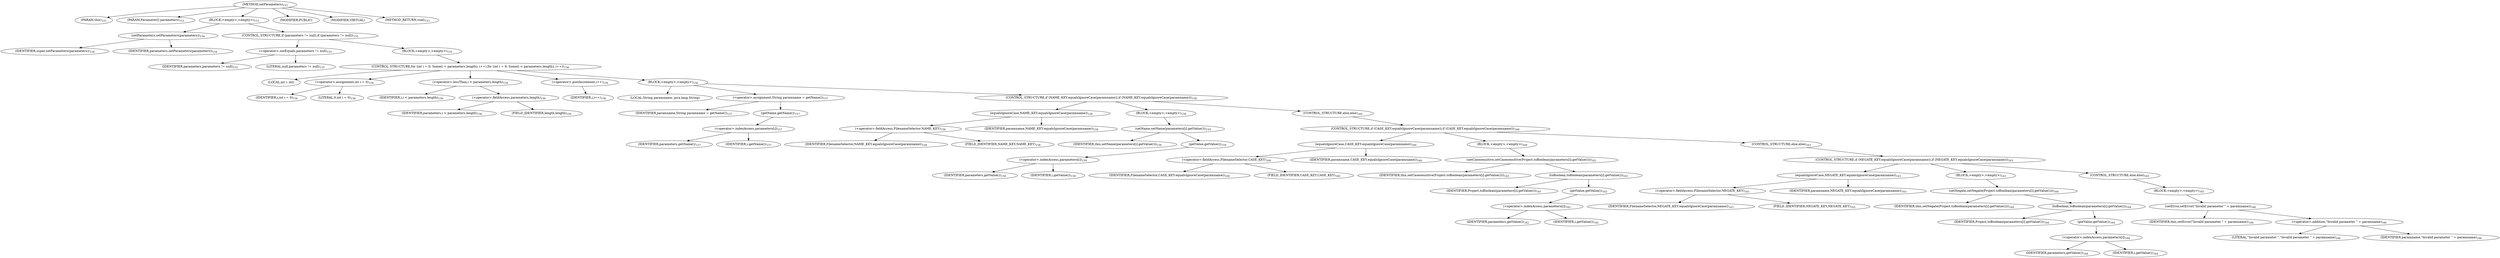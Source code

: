 digraph "setParameters" {  
"172" [label = <(METHOD,setParameters)<SUB>153</SUB>> ]
"12" [label = <(PARAM,this)<SUB>153</SUB>> ]
"173" [label = <(PARAM,Parameter[] parameters)<SUB>153</SUB>> ]
"174" [label = <(BLOCK,&lt;empty&gt;,&lt;empty&gt;)<SUB>153</SUB>> ]
"175" [label = <(setParameters,setParameters(parameters))<SUB>154</SUB>> ]
"176" [label = <(IDENTIFIER,super,setParameters(parameters))<SUB>154</SUB>> ]
"177" [label = <(IDENTIFIER,parameters,setParameters(parameters))<SUB>154</SUB>> ]
"178" [label = <(CONTROL_STRUCTURE,if (parameters != null),if (parameters != null))<SUB>155</SUB>> ]
"179" [label = <(&lt;operator&gt;.notEquals,parameters != null)<SUB>155</SUB>> ]
"180" [label = <(IDENTIFIER,parameters,parameters != null)<SUB>155</SUB>> ]
"181" [label = <(LITERAL,null,parameters != null)<SUB>155</SUB>> ]
"182" [label = <(BLOCK,&lt;empty&gt;,&lt;empty&gt;)<SUB>155</SUB>> ]
"183" [label = <(CONTROL_STRUCTURE,for (int i = 0; Some(i &lt; parameters.length); i++),for (int i = 0; Some(i &lt; parameters.length); i++))<SUB>156</SUB>> ]
"184" [label = <(LOCAL,int i: int)> ]
"185" [label = <(&lt;operator&gt;.assignment,int i = 0)<SUB>156</SUB>> ]
"186" [label = <(IDENTIFIER,i,int i = 0)<SUB>156</SUB>> ]
"187" [label = <(LITERAL,0,int i = 0)<SUB>156</SUB>> ]
"188" [label = <(&lt;operator&gt;.lessThan,i &lt; parameters.length)<SUB>156</SUB>> ]
"189" [label = <(IDENTIFIER,i,i &lt; parameters.length)<SUB>156</SUB>> ]
"190" [label = <(&lt;operator&gt;.fieldAccess,parameters.length)<SUB>156</SUB>> ]
"191" [label = <(IDENTIFIER,parameters,i &lt; parameters.length)<SUB>156</SUB>> ]
"192" [label = <(FIELD_IDENTIFIER,length,length)<SUB>156</SUB>> ]
"193" [label = <(&lt;operator&gt;.postIncrement,i++)<SUB>156</SUB>> ]
"194" [label = <(IDENTIFIER,i,i++)<SUB>156</SUB>> ]
"195" [label = <(BLOCK,&lt;empty&gt;,&lt;empty&gt;)<SUB>156</SUB>> ]
"196" [label = <(LOCAL,String paramname: java.lang.String)> ]
"197" [label = <(&lt;operator&gt;.assignment,String paramname = getName())<SUB>157</SUB>> ]
"198" [label = <(IDENTIFIER,paramname,String paramname = getName())<SUB>157</SUB>> ]
"199" [label = <(getName,getName())<SUB>157</SUB>> ]
"200" [label = <(&lt;operator&gt;.indexAccess,parameters[i])<SUB>157</SUB>> ]
"201" [label = <(IDENTIFIER,parameters,getName())<SUB>157</SUB>> ]
"202" [label = <(IDENTIFIER,i,getName())<SUB>157</SUB>> ]
"203" [label = <(CONTROL_STRUCTURE,if (NAME_KEY.equalsIgnoreCase(paramname)),if (NAME_KEY.equalsIgnoreCase(paramname)))<SUB>158</SUB>> ]
"204" [label = <(equalsIgnoreCase,NAME_KEY.equalsIgnoreCase(paramname))<SUB>158</SUB>> ]
"205" [label = <(&lt;operator&gt;.fieldAccess,FilenameSelector.NAME_KEY)<SUB>158</SUB>> ]
"206" [label = <(IDENTIFIER,FilenameSelector,NAME_KEY.equalsIgnoreCase(paramname))<SUB>158</SUB>> ]
"207" [label = <(FIELD_IDENTIFIER,NAME_KEY,NAME_KEY)<SUB>158</SUB>> ]
"208" [label = <(IDENTIFIER,paramname,NAME_KEY.equalsIgnoreCase(paramname))<SUB>158</SUB>> ]
"209" [label = <(BLOCK,&lt;empty&gt;,&lt;empty&gt;)<SUB>158</SUB>> ]
"210" [label = <(setName,setName(parameters[i].getValue()))<SUB>159</SUB>> ]
"11" [label = <(IDENTIFIER,this,setName(parameters[i].getValue()))<SUB>159</SUB>> ]
"211" [label = <(getValue,getValue())<SUB>159</SUB>> ]
"212" [label = <(&lt;operator&gt;.indexAccess,parameters[i])<SUB>159</SUB>> ]
"213" [label = <(IDENTIFIER,parameters,getValue())<SUB>159</SUB>> ]
"214" [label = <(IDENTIFIER,i,getValue())<SUB>159</SUB>> ]
"215" [label = <(CONTROL_STRUCTURE,else,else)<SUB>160</SUB>> ]
"216" [label = <(CONTROL_STRUCTURE,if (CASE_KEY.equalsIgnoreCase(paramname)),if (CASE_KEY.equalsIgnoreCase(paramname)))<SUB>160</SUB>> ]
"217" [label = <(equalsIgnoreCase,CASE_KEY.equalsIgnoreCase(paramname))<SUB>160</SUB>> ]
"218" [label = <(&lt;operator&gt;.fieldAccess,FilenameSelector.CASE_KEY)<SUB>160</SUB>> ]
"219" [label = <(IDENTIFIER,FilenameSelector,CASE_KEY.equalsIgnoreCase(paramname))<SUB>160</SUB>> ]
"220" [label = <(FIELD_IDENTIFIER,CASE_KEY,CASE_KEY)<SUB>160</SUB>> ]
"221" [label = <(IDENTIFIER,paramname,CASE_KEY.equalsIgnoreCase(paramname))<SUB>160</SUB>> ]
"222" [label = <(BLOCK,&lt;empty&gt;,&lt;empty&gt;)<SUB>160</SUB>> ]
"223" [label = <(setCasesensitive,setCasesensitive(Project.toBoolean(parameters[i].getValue())))<SUB>161</SUB>> ]
"13" [label = <(IDENTIFIER,this,setCasesensitive(Project.toBoolean(parameters[i].getValue())))<SUB>161</SUB>> ]
"224" [label = <(toBoolean,toBoolean(parameters[i].getValue()))<SUB>161</SUB>> ]
"225" [label = <(IDENTIFIER,Project,toBoolean(parameters[i].getValue()))<SUB>161</SUB>> ]
"226" [label = <(getValue,getValue())<SUB>162</SUB>> ]
"227" [label = <(&lt;operator&gt;.indexAccess,parameters[i])<SUB>162</SUB>> ]
"228" [label = <(IDENTIFIER,parameters,getValue())<SUB>162</SUB>> ]
"229" [label = <(IDENTIFIER,i,getValue())<SUB>162</SUB>> ]
"230" [label = <(CONTROL_STRUCTURE,else,else)<SUB>163</SUB>> ]
"231" [label = <(CONTROL_STRUCTURE,if (NEGATE_KEY.equalsIgnoreCase(paramname)),if (NEGATE_KEY.equalsIgnoreCase(paramname)))<SUB>163</SUB>> ]
"232" [label = <(equalsIgnoreCase,NEGATE_KEY.equalsIgnoreCase(paramname))<SUB>163</SUB>> ]
"233" [label = <(&lt;operator&gt;.fieldAccess,FilenameSelector.NEGATE_KEY)<SUB>163</SUB>> ]
"234" [label = <(IDENTIFIER,FilenameSelector,NEGATE_KEY.equalsIgnoreCase(paramname))<SUB>163</SUB>> ]
"235" [label = <(FIELD_IDENTIFIER,NEGATE_KEY,NEGATE_KEY)<SUB>163</SUB>> ]
"236" [label = <(IDENTIFIER,paramname,NEGATE_KEY.equalsIgnoreCase(paramname))<SUB>163</SUB>> ]
"237" [label = <(BLOCK,&lt;empty&gt;,&lt;empty&gt;)<SUB>163</SUB>> ]
"238" [label = <(setNegate,setNegate(Project.toBoolean(parameters[i].getValue())))<SUB>164</SUB>> ]
"14" [label = <(IDENTIFIER,this,setNegate(Project.toBoolean(parameters[i].getValue())))<SUB>164</SUB>> ]
"239" [label = <(toBoolean,toBoolean(parameters[i].getValue()))<SUB>164</SUB>> ]
"240" [label = <(IDENTIFIER,Project,toBoolean(parameters[i].getValue()))<SUB>164</SUB>> ]
"241" [label = <(getValue,getValue())<SUB>164</SUB>> ]
"242" [label = <(&lt;operator&gt;.indexAccess,parameters[i])<SUB>164</SUB>> ]
"243" [label = <(IDENTIFIER,parameters,getValue())<SUB>164</SUB>> ]
"244" [label = <(IDENTIFIER,i,getValue())<SUB>164</SUB>> ]
"245" [label = <(CONTROL_STRUCTURE,else,else)<SUB>165</SUB>> ]
"246" [label = <(BLOCK,&lt;empty&gt;,&lt;empty&gt;)<SUB>165</SUB>> ]
"247" [label = <(setError,setError(&quot;Invalid parameter &quot; + paramname))<SUB>166</SUB>> ]
"15" [label = <(IDENTIFIER,this,setError(&quot;Invalid parameter &quot; + paramname))<SUB>166</SUB>> ]
"248" [label = <(&lt;operator&gt;.addition,&quot;Invalid parameter &quot; + paramname)<SUB>166</SUB>> ]
"249" [label = <(LITERAL,&quot;Invalid parameter &quot;,&quot;Invalid parameter &quot; + paramname)<SUB>166</SUB>> ]
"250" [label = <(IDENTIFIER,paramname,&quot;Invalid parameter &quot; + paramname)<SUB>166</SUB>> ]
"251" [label = <(MODIFIER,PUBLIC)> ]
"252" [label = <(MODIFIER,VIRTUAL)> ]
"253" [label = <(METHOD_RETURN,void)<SUB>153</SUB>> ]
  "172" -> "12" 
  "172" -> "173" 
  "172" -> "174" 
  "172" -> "251" 
  "172" -> "252" 
  "172" -> "253" 
  "174" -> "175" 
  "174" -> "178" 
  "175" -> "176" 
  "175" -> "177" 
  "178" -> "179" 
  "178" -> "182" 
  "179" -> "180" 
  "179" -> "181" 
  "182" -> "183" 
  "183" -> "184" 
  "183" -> "185" 
  "183" -> "188" 
  "183" -> "193" 
  "183" -> "195" 
  "185" -> "186" 
  "185" -> "187" 
  "188" -> "189" 
  "188" -> "190" 
  "190" -> "191" 
  "190" -> "192" 
  "193" -> "194" 
  "195" -> "196" 
  "195" -> "197" 
  "195" -> "203" 
  "197" -> "198" 
  "197" -> "199" 
  "199" -> "200" 
  "200" -> "201" 
  "200" -> "202" 
  "203" -> "204" 
  "203" -> "209" 
  "203" -> "215" 
  "204" -> "205" 
  "204" -> "208" 
  "205" -> "206" 
  "205" -> "207" 
  "209" -> "210" 
  "210" -> "11" 
  "210" -> "211" 
  "211" -> "212" 
  "212" -> "213" 
  "212" -> "214" 
  "215" -> "216" 
  "216" -> "217" 
  "216" -> "222" 
  "216" -> "230" 
  "217" -> "218" 
  "217" -> "221" 
  "218" -> "219" 
  "218" -> "220" 
  "222" -> "223" 
  "223" -> "13" 
  "223" -> "224" 
  "224" -> "225" 
  "224" -> "226" 
  "226" -> "227" 
  "227" -> "228" 
  "227" -> "229" 
  "230" -> "231" 
  "231" -> "232" 
  "231" -> "237" 
  "231" -> "245" 
  "232" -> "233" 
  "232" -> "236" 
  "233" -> "234" 
  "233" -> "235" 
  "237" -> "238" 
  "238" -> "14" 
  "238" -> "239" 
  "239" -> "240" 
  "239" -> "241" 
  "241" -> "242" 
  "242" -> "243" 
  "242" -> "244" 
  "245" -> "246" 
  "246" -> "247" 
  "247" -> "15" 
  "247" -> "248" 
  "248" -> "249" 
  "248" -> "250" 
}
